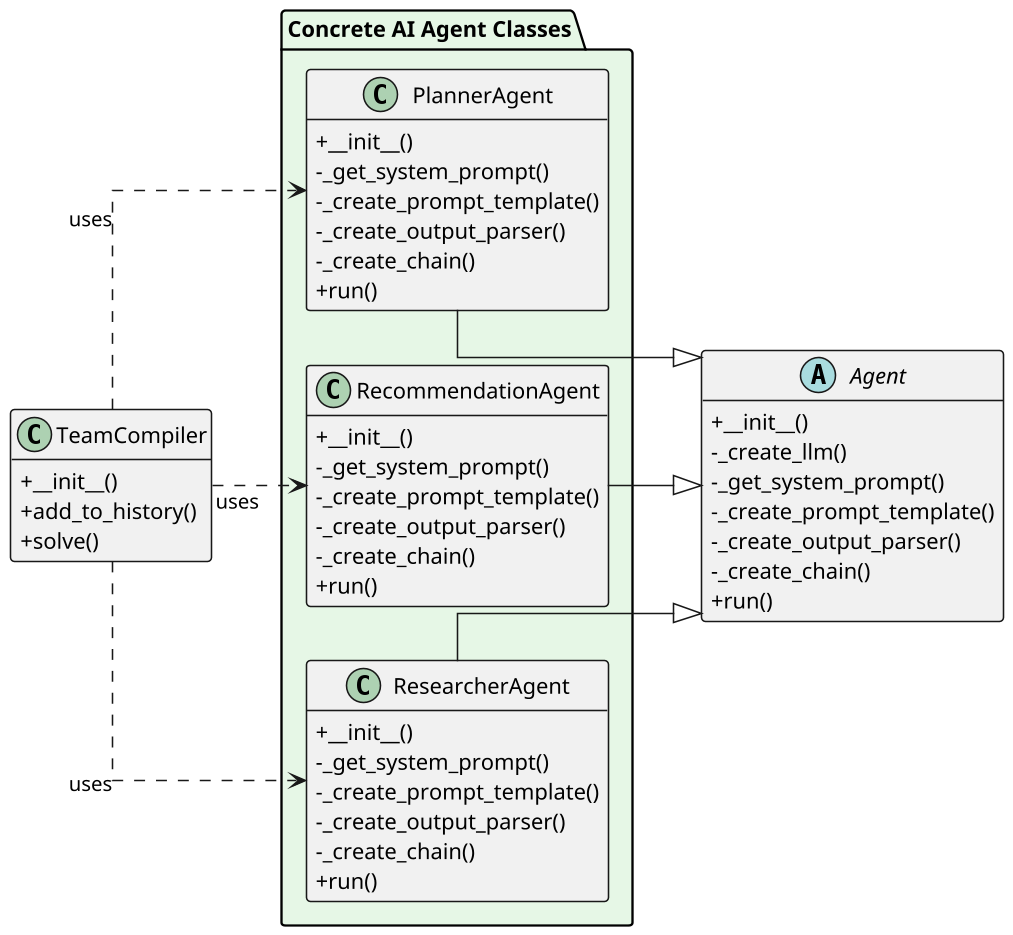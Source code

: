 @startuml ai_services_class_diagram
left to right direction
skinparam classAttributeIconSize 0
skinparam classFontSize 16
skinparam dpi 150
hide empty members

skinparam class {
  BackgroundColor<<utility>> LightGray
  AttributeFontSize 14
  AttributeFontName Arial
  BorderThickness 1
}

skinparam linetype ortho

abstract class Agent {
  + __init__()
  - _create_llm()
  - _get_system_prompt()
  - _create_prompt_template()
  - _create_output_parser()
  - _create_chain()
  + run()
}

package "Concrete AI Agent Classes" #E6F7E6 {

  class PlannerAgent {
    + __init__()
    - _get_system_prompt()
    - _create_prompt_template()
    - _create_output_parser()
    - _create_chain()
    + run()
  }

  class RecommendationAgent {
    + __init__()
    - _get_system_prompt()
    - _create_prompt_template()
    - _create_output_parser()
    - _create_chain()
    + run()
  }

  class ResearcherAgent {
    + __init__()
    - _get_system_prompt()
    - _create_prompt_template()
    - _create_output_parser()
    - _create_chain()
    + run()
  }
}

class TeamCompiler {
    + __init__()
    + add_to_history()
    + solve()
}

' Inheritance
PlannerAgent --|> Agent
RecommendationAgent --|> Agent
ResearcherAgent --|> Agent

' Composition relationships
TeamCompiler ..> PlannerAgent : «uses»
TeamCompiler ..> RecommendationAgent : «uses»
TeamCompiler ..> ResearcherAgent : «uses»

@enduml